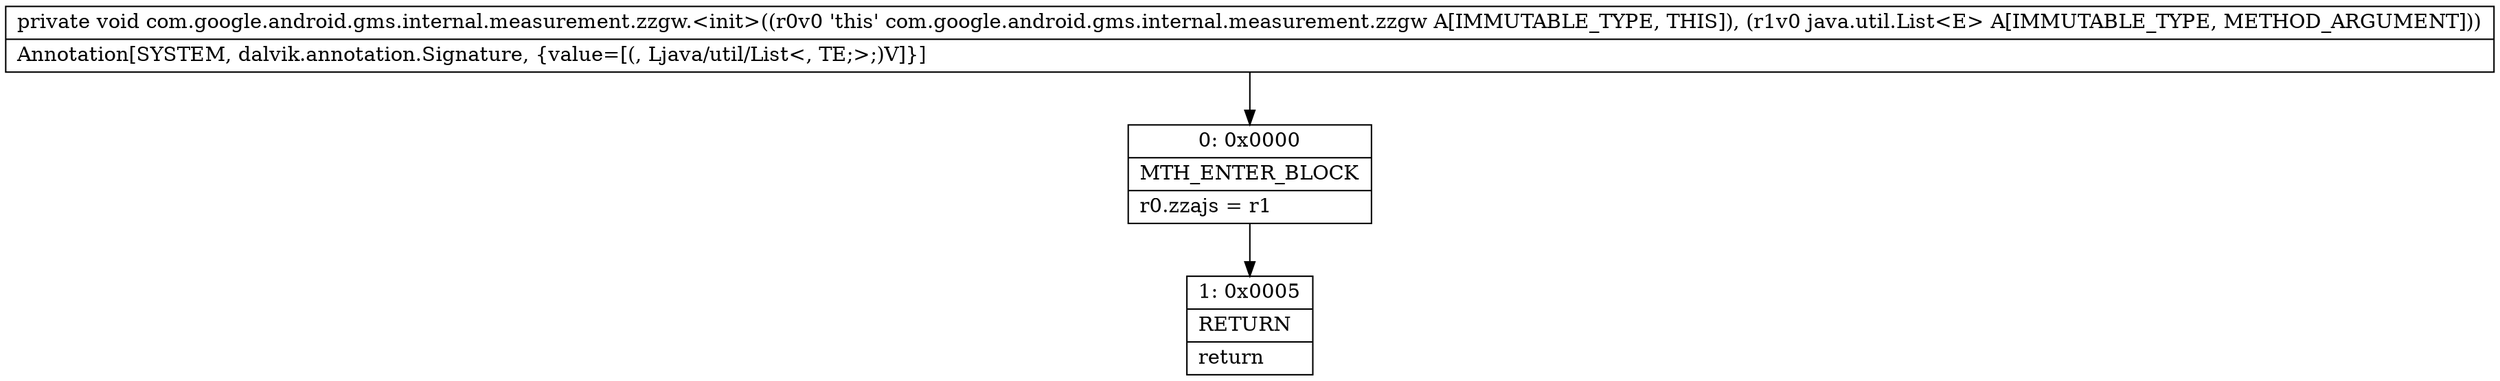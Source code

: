 digraph "CFG forcom.google.android.gms.internal.measurement.zzgw.\<init\>(Ljava\/util\/List;)V" {
Node_0 [shape=record,label="{0\:\ 0x0000|MTH_ENTER_BLOCK\l|r0.zzajs = r1\l}"];
Node_1 [shape=record,label="{1\:\ 0x0005|RETURN\l|return\l}"];
MethodNode[shape=record,label="{private void com.google.android.gms.internal.measurement.zzgw.\<init\>((r0v0 'this' com.google.android.gms.internal.measurement.zzgw A[IMMUTABLE_TYPE, THIS]), (r1v0 java.util.List\<E\> A[IMMUTABLE_TYPE, METHOD_ARGUMENT]))  | Annotation[SYSTEM, dalvik.annotation.Signature, \{value=[(, Ljava\/util\/List\<, TE;\>;)V]\}]\l}"];
MethodNode -> Node_0;
Node_0 -> Node_1;
}

